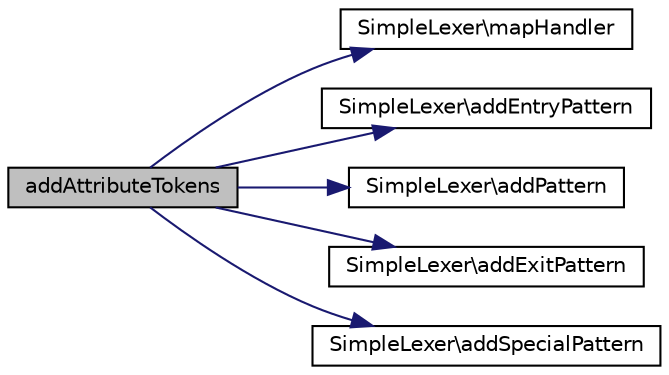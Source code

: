 digraph "addAttributeTokens"
{
  edge [fontname="Helvetica",fontsize="10",labelfontname="Helvetica",labelfontsize="10"];
  node [fontname="Helvetica",fontsize="10",shape=record];
  rankdir="LR";
  Node1 [label="addAttributeTokens",height=0.2,width=0.4,color="black", fillcolor="grey75", style="filled" fontcolor="black"];
  Node1 -> Node2 [color="midnightblue",fontsize="10",style="solid",fontname="Helvetica"];
  Node2 [label="SimpleLexer\\mapHandler",height=0.2,width=0.4,color="black", fillcolor="white", style="filled",URL="$class_simple_lexer.html#a4225a016771148346e06f31c47602f3f"];
  Node1 -> Node3 [color="midnightblue",fontsize="10",style="solid",fontname="Helvetica"];
  Node3 [label="SimpleLexer\\addEntryPattern",height=0.2,width=0.4,color="black", fillcolor="white", style="filled",URL="$class_simple_lexer.html#a6296fbbff0b552be276fadc409a739b4"];
  Node1 -> Node4 [color="midnightblue",fontsize="10",style="solid",fontname="Helvetica"];
  Node4 [label="SimpleLexer\\addPattern",height=0.2,width=0.4,color="black", fillcolor="white", style="filled",URL="$class_simple_lexer.html#a5bcce5522b966aec43825517b3ba6ef6"];
  Node1 -> Node5 [color="midnightblue",fontsize="10",style="solid",fontname="Helvetica"];
  Node5 [label="SimpleLexer\\addExitPattern",height=0.2,width=0.4,color="black", fillcolor="white", style="filled",URL="$class_simple_lexer.html#a32731653da49f9c58ccf23f9a454181e"];
  Node1 -> Node6 [color="midnightblue",fontsize="10",style="solid",fontname="Helvetica"];
  Node6 [label="SimpleLexer\\addSpecialPattern",height=0.2,width=0.4,color="black", fillcolor="white", style="filled",URL="$class_simple_lexer.html#a6305365fdc9c803107f529c7aec7143e"];
}
